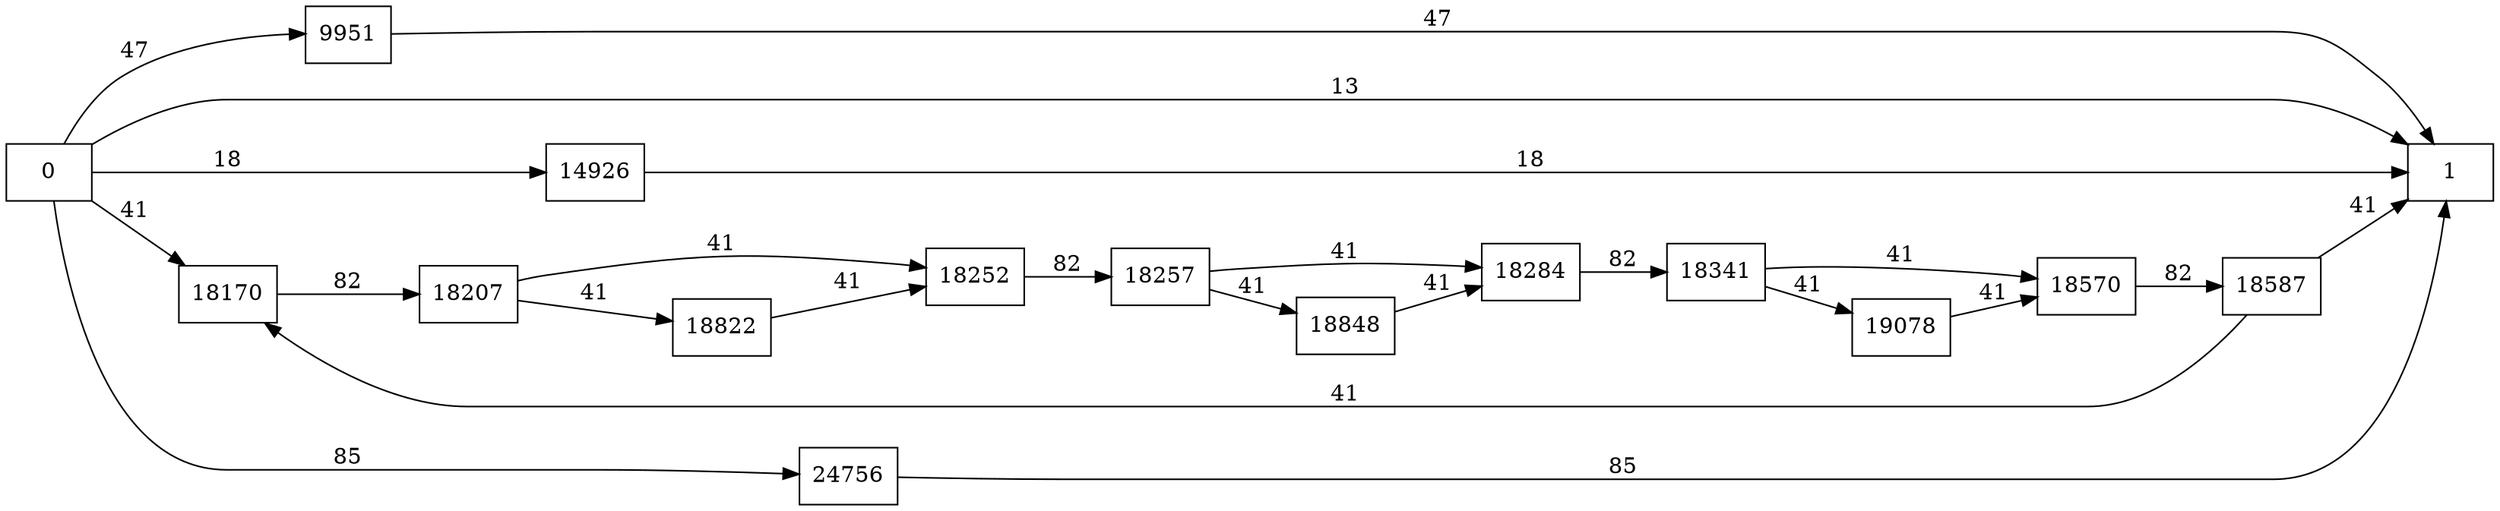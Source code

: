 digraph {
	graph [rankdir=LR]
	node [shape=rectangle]
	9951 -> 1 [label=47]
	14926 -> 1 [label=18]
	18170 -> 18207 [label=82]
	18207 -> 18252 [label=41]
	18207 -> 18822 [label=41]
	18252 -> 18257 [label=82]
	18257 -> 18284 [label=41]
	18257 -> 18848 [label=41]
	18284 -> 18341 [label=82]
	18341 -> 18570 [label=41]
	18341 -> 19078 [label=41]
	18570 -> 18587 [label=82]
	18587 -> 18170 [label=41]
	18587 -> 1 [label=41]
	18822 -> 18252 [label=41]
	18848 -> 18284 [label=41]
	19078 -> 18570 [label=41]
	24756 -> 1 [label=85]
	0 -> 1 [label=13]
	0 -> 9951 [label=47]
	0 -> 14926 [label=18]
	0 -> 18170 [label=41]
	0 -> 24756 [label=85]
}
